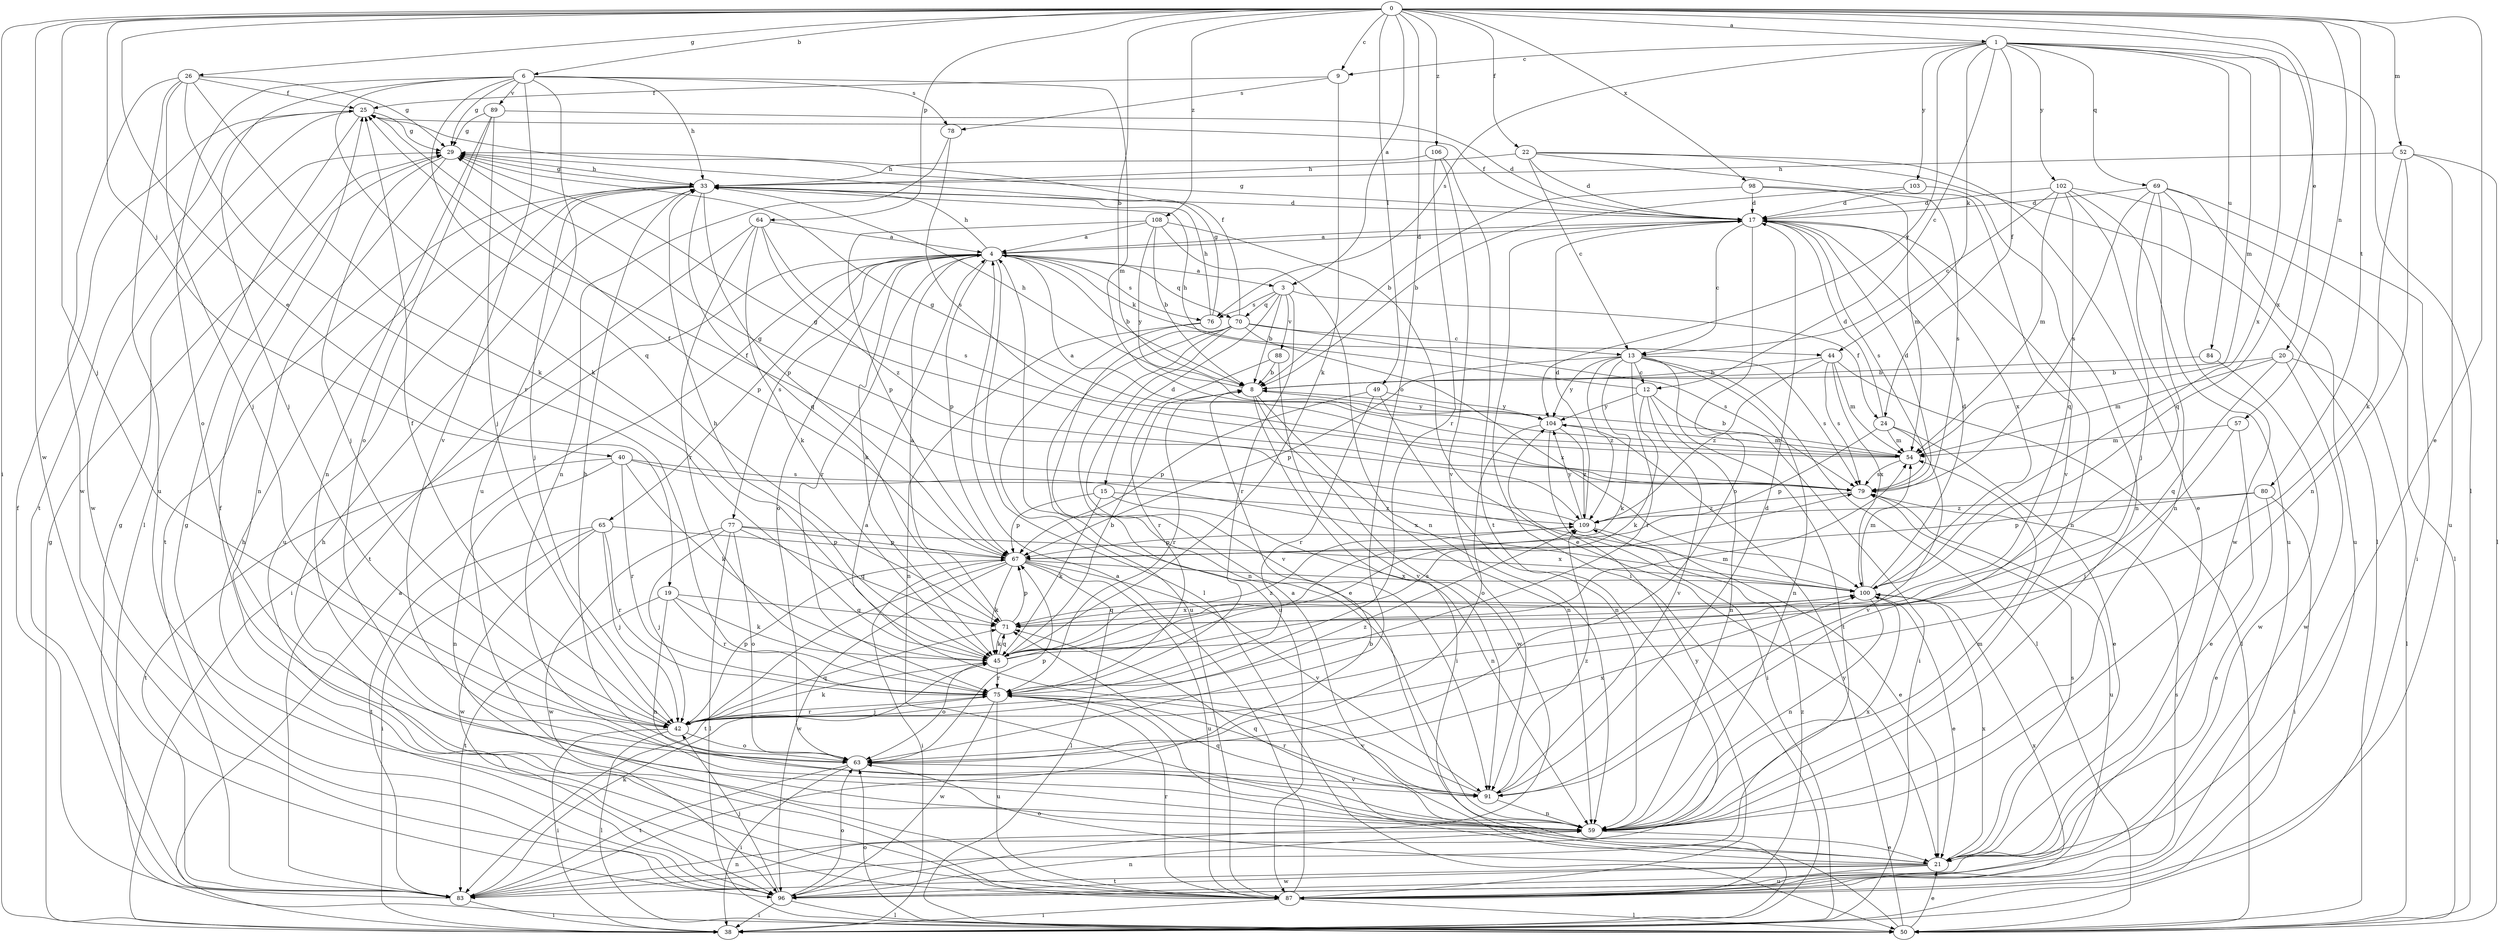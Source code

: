 strict digraph  {
0;
1;
3;
4;
6;
8;
9;
12;
13;
15;
17;
19;
20;
21;
22;
24;
25;
26;
29;
33;
38;
40;
42;
44;
45;
49;
50;
52;
54;
57;
59;
63;
64;
65;
67;
69;
70;
71;
75;
76;
77;
78;
79;
80;
83;
84;
87;
88;
89;
91;
96;
98;
100;
102;
103;
104;
106;
108;
109;
0 -> 1  [label=a];
0 -> 3  [label=a];
0 -> 6  [label=b];
0 -> 8  [label=b];
0 -> 9  [label=c];
0 -> 19  [label=e];
0 -> 20  [label=e];
0 -> 21  [label=e];
0 -> 22  [label=f];
0 -> 26  [label=g];
0 -> 38  [label=i];
0 -> 40  [label=j];
0 -> 42  [label=j];
0 -> 49  [label=l];
0 -> 52  [label=m];
0 -> 57  [label=n];
0 -> 63  [label=o];
0 -> 64  [label=p];
0 -> 80  [label=t];
0 -> 96  [label=w];
0 -> 98  [label=x];
0 -> 100  [label=x];
0 -> 106  [label=z];
0 -> 108  [label=z];
1 -> 9  [label=c];
1 -> 12  [label=c];
1 -> 24  [label=f];
1 -> 44  [label=k];
1 -> 50  [label=l];
1 -> 54  [label=m];
1 -> 69  [label=q];
1 -> 76  [label=s];
1 -> 84  [label=u];
1 -> 100  [label=x];
1 -> 102  [label=y];
1 -> 103  [label=y];
1 -> 104  [label=y];
3 -> 8  [label=b];
3 -> 15  [label=d];
3 -> 24  [label=f];
3 -> 70  [label=q];
3 -> 75  [label=r];
3 -> 76  [label=s];
3 -> 88  [label=v];
4 -> 3  [label=a];
4 -> 8  [label=b];
4 -> 17  [label=d];
4 -> 33  [label=h];
4 -> 38  [label=i];
4 -> 44  [label=k];
4 -> 45  [label=k];
4 -> 50  [label=l];
4 -> 63  [label=o];
4 -> 65  [label=p];
4 -> 67  [label=p];
4 -> 70  [label=q];
4 -> 75  [label=r];
4 -> 76  [label=s];
4 -> 77  [label=s];
6 -> 29  [label=g];
6 -> 33  [label=h];
6 -> 42  [label=j];
6 -> 45  [label=k];
6 -> 54  [label=m];
6 -> 63  [label=o];
6 -> 71  [label=q];
6 -> 78  [label=s];
6 -> 87  [label=u];
6 -> 89  [label=v];
6 -> 91  [label=v];
8 -> 33  [label=h];
8 -> 38  [label=i];
8 -> 59  [label=n];
8 -> 75  [label=r];
8 -> 96  [label=w];
8 -> 104  [label=y];
9 -> 25  [label=f];
9 -> 45  [label=k];
9 -> 78  [label=s];
12 -> 33  [label=h];
12 -> 38  [label=i];
12 -> 45  [label=k];
12 -> 59  [label=n];
12 -> 91  [label=v];
12 -> 104  [label=y];
13 -> 12  [label=c];
13 -> 45  [label=k];
13 -> 50  [label=l];
13 -> 59  [label=n];
13 -> 67  [label=p];
13 -> 75  [label=r];
13 -> 79  [label=s];
13 -> 83  [label=t];
13 -> 104  [label=y];
13 -> 109  [label=z];
15 -> 45  [label=k];
15 -> 59  [label=n];
15 -> 67  [label=p];
15 -> 109  [label=z];
17 -> 4  [label=a];
17 -> 13  [label=c];
17 -> 25  [label=f];
17 -> 29  [label=g];
17 -> 38  [label=i];
17 -> 59  [label=n];
17 -> 63  [label=o];
17 -> 79  [label=s];
17 -> 100  [label=x];
19 -> 45  [label=k];
19 -> 59  [label=n];
19 -> 71  [label=q];
19 -> 75  [label=r];
19 -> 83  [label=t];
20 -> 8  [label=b];
20 -> 50  [label=l];
20 -> 54  [label=m];
20 -> 71  [label=q];
20 -> 96  [label=w];
21 -> 63  [label=o];
21 -> 71  [label=q];
21 -> 75  [label=r];
21 -> 79  [label=s];
21 -> 83  [label=t];
21 -> 87  [label=u];
21 -> 96  [label=w];
21 -> 100  [label=x];
22 -> 13  [label=c];
22 -> 17  [label=d];
22 -> 21  [label=e];
22 -> 33  [label=h];
22 -> 50  [label=l];
22 -> 91  [label=v];
24 -> 17  [label=d];
24 -> 21  [label=e];
24 -> 54  [label=m];
24 -> 67  [label=p];
24 -> 91  [label=v];
25 -> 29  [label=g];
25 -> 50  [label=l];
25 -> 83  [label=t];
25 -> 96  [label=w];
26 -> 25  [label=f];
26 -> 29  [label=g];
26 -> 42  [label=j];
26 -> 45  [label=k];
26 -> 75  [label=r];
26 -> 87  [label=u];
26 -> 96  [label=w];
29 -> 33  [label=h];
29 -> 42  [label=j];
29 -> 59  [label=n];
33 -> 17  [label=d];
33 -> 29  [label=g];
33 -> 42  [label=j];
33 -> 67  [label=p];
33 -> 71  [label=q];
33 -> 83  [label=t];
33 -> 87  [label=u];
38 -> 4  [label=a];
38 -> 29  [label=g];
40 -> 45  [label=k];
40 -> 59  [label=n];
40 -> 75  [label=r];
40 -> 79  [label=s];
40 -> 83  [label=t];
40 -> 100  [label=x];
42 -> 25  [label=f];
42 -> 38  [label=i];
42 -> 45  [label=k];
42 -> 50  [label=l];
42 -> 63  [label=o];
42 -> 67  [label=p];
42 -> 71  [label=q];
42 -> 75  [label=r];
42 -> 109  [label=z];
44 -> 8  [label=b];
44 -> 50  [label=l];
44 -> 54  [label=m];
44 -> 79  [label=s];
44 -> 100  [label=x];
44 -> 109  [label=z];
45 -> 8  [label=b];
45 -> 33  [label=h];
45 -> 54  [label=m];
45 -> 63  [label=o];
45 -> 71  [label=q];
45 -> 75  [label=r];
45 -> 79  [label=s];
45 -> 109  [label=z];
49 -> 59  [label=n];
49 -> 67  [label=p];
49 -> 75  [label=r];
49 -> 104  [label=y];
50 -> 4  [label=a];
50 -> 21  [label=e];
50 -> 63  [label=o];
50 -> 104  [label=y];
52 -> 33  [label=h];
52 -> 45  [label=k];
52 -> 50  [label=l];
52 -> 59  [label=n];
52 -> 87  [label=u];
54 -> 4  [label=a];
54 -> 8  [label=b];
54 -> 29  [label=g];
54 -> 79  [label=s];
57 -> 21  [label=e];
57 -> 42  [label=j];
57 -> 54  [label=m];
59 -> 21  [label=e];
59 -> 54  [label=m];
59 -> 71  [label=q];
59 -> 100  [label=x];
63 -> 33  [label=h];
63 -> 38  [label=i];
63 -> 67  [label=p];
63 -> 83  [label=t];
63 -> 91  [label=v];
63 -> 100  [label=x];
64 -> 4  [label=a];
64 -> 45  [label=k];
64 -> 75  [label=r];
64 -> 79  [label=s];
64 -> 83  [label=t];
64 -> 109  [label=z];
65 -> 38  [label=i];
65 -> 42  [label=j];
65 -> 67  [label=p];
65 -> 75  [label=r];
65 -> 83  [label=t];
65 -> 96  [label=w];
67 -> 25  [label=f];
67 -> 38  [label=i];
67 -> 45  [label=k];
67 -> 50  [label=l];
67 -> 83  [label=t];
67 -> 87  [label=u];
67 -> 91  [label=v];
67 -> 96  [label=w];
67 -> 100  [label=x];
69 -> 17  [label=d];
69 -> 38  [label=i];
69 -> 59  [label=n];
69 -> 71  [label=q];
69 -> 79  [label=s];
69 -> 87  [label=u];
69 -> 96  [label=w];
70 -> 13  [label=c];
70 -> 21  [label=e];
70 -> 25  [label=f];
70 -> 59  [label=n];
70 -> 79  [label=s];
70 -> 87  [label=u];
70 -> 91  [label=v];
70 -> 100  [label=x];
71 -> 4  [label=a];
71 -> 45  [label=k];
71 -> 67  [label=p];
71 -> 100  [label=x];
75 -> 42  [label=j];
75 -> 87  [label=u];
75 -> 91  [label=v];
75 -> 96  [label=w];
76 -> 29  [label=g];
76 -> 33  [label=h];
76 -> 59  [label=n];
76 -> 87  [label=u];
77 -> 42  [label=j];
77 -> 50  [label=l];
77 -> 63  [label=o];
77 -> 67  [label=p];
77 -> 71  [label=q];
77 -> 96  [label=w];
77 -> 100  [label=x];
78 -> 59  [label=n];
78 -> 79  [label=s];
79 -> 17  [label=d];
79 -> 29  [label=g];
79 -> 87  [label=u];
79 -> 109  [label=z];
80 -> 21  [label=e];
80 -> 38  [label=i];
80 -> 67  [label=p];
80 -> 109  [label=z];
83 -> 8  [label=b];
83 -> 25  [label=f];
83 -> 29  [label=g];
83 -> 38  [label=i];
83 -> 45  [label=k];
83 -> 59  [label=n];
84 -> 8  [label=b];
84 -> 96  [label=w];
87 -> 4  [label=a];
87 -> 25  [label=f];
87 -> 33  [label=h];
87 -> 38  [label=i];
87 -> 50  [label=l];
87 -> 75  [label=r];
87 -> 79  [label=s];
87 -> 100  [label=x];
87 -> 104  [label=y];
87 -> 109  [label=z];
88 -> 8  [label=b];
88 -> 75  [label=r];
88 -> 91  [label=v];
89 -> 17  [label=d];
89 -> 29  [label=g];
89 -> 42  [label=j];
89 -> 59  [label=n];
89 -> 63  [label=o];
91 -> 4  [label=a];
91 -> 17  [label=d];
91 -> 59  [label=n];
91 -> 75  [label=r];
91 -> 109  [label=z];
96 -> 29  [label=g];
96 -> 33  [label=h];
96 -> 38  [label=i];
96 -> 42  [label=j];
96 -> 50  [label=l];
96 -> 59  [label=n];
96 -> 63  [label=o];
98 -> 8  [label=b];
98 -> 17  [label=d];
98 -> 54  [label=m];
98 -> 79  [label=s];
100 -> 17  [label=d];
100 -> 21  [label=e];
100 -> 25  [label=f];
100 -> 54  [label=m];
100 -> 59  [label=n];
100 -> 71  [label=q];
102 -> 13  [label=c];
102 -> 17  [label=d];
102 -> 42  [label=j];
102 -> 50  [label=l];
102 -> 54  [label=m];
102 -> 71  [label=q];
102 -> 87  [label=u];
103 -> 8  [label=b];
103 -> 17  [label=d];
103 -> 59  [label=n];
104 -> 38  [label=i];
104 -> 54  [label=m];
104 -> 63  [label=o];
104 -> 109  [label=z];
106 -> 33  [label=h];
106 -> 75  [label=r];
106 -> 83  [label=t];
106 -> 91  [label=v];
108 -> 4  [label=a];
108 -> 8  [label=b];
108 -> 21  [label=e];
108 -> 59  [label=n];
108 -> 67  [label=p];
108 -> 104  [label=y];
109 -> 17  [label=d];
109 -> 21  [label=e];
109 -> 29  [label=g];
109 -> 67  [label=p];
109 -> 104  [label=y];
}
